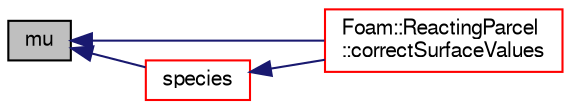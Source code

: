 digraph "mu"
{
  bgcolor="transparent";
  edge [fontname="FreeSans",fontsize="10",labelfontname="FreeSans",labelfontsize="10"];
  node [fontname="FreeSans",fontsize="10",shape=record];
  rankdir="LR";
  Node636 [label="mu",height=0.2,width=0.4,color="black", fillcolor="grey75", style="filled", fontcolor="black"];
  Node636 -> Node637 [dir="back",color="midnightblue",fontsize="10",style="solid",fontname="FreeSans"];
  Node637 [label="Foam::ReactingParcel\l::correctSurfaceValues",height=0.2,width=0.4,color="red",URL="$a23922.html#abf5f172a3acd1b1e7f81f2d0f1ca3b81",tooltip="Correct surface values due to emitted species. "];
  Node636 -> Node643 [dir="back",color="midnightblue",fontsize="10",style="solid",fontname="FreeSans"];
  Node643 [label="species",height=0.2,width=0.4,color="red",URL="$a30130.html#ab084ae67cf447fdf6058617bad7a13c2",tooltip="Return the table of species. "];
  Node643 -> Node637 [dir="back",color="midnightblue",fontsize="10",style="solid",fontname="FreeSans"];
}
